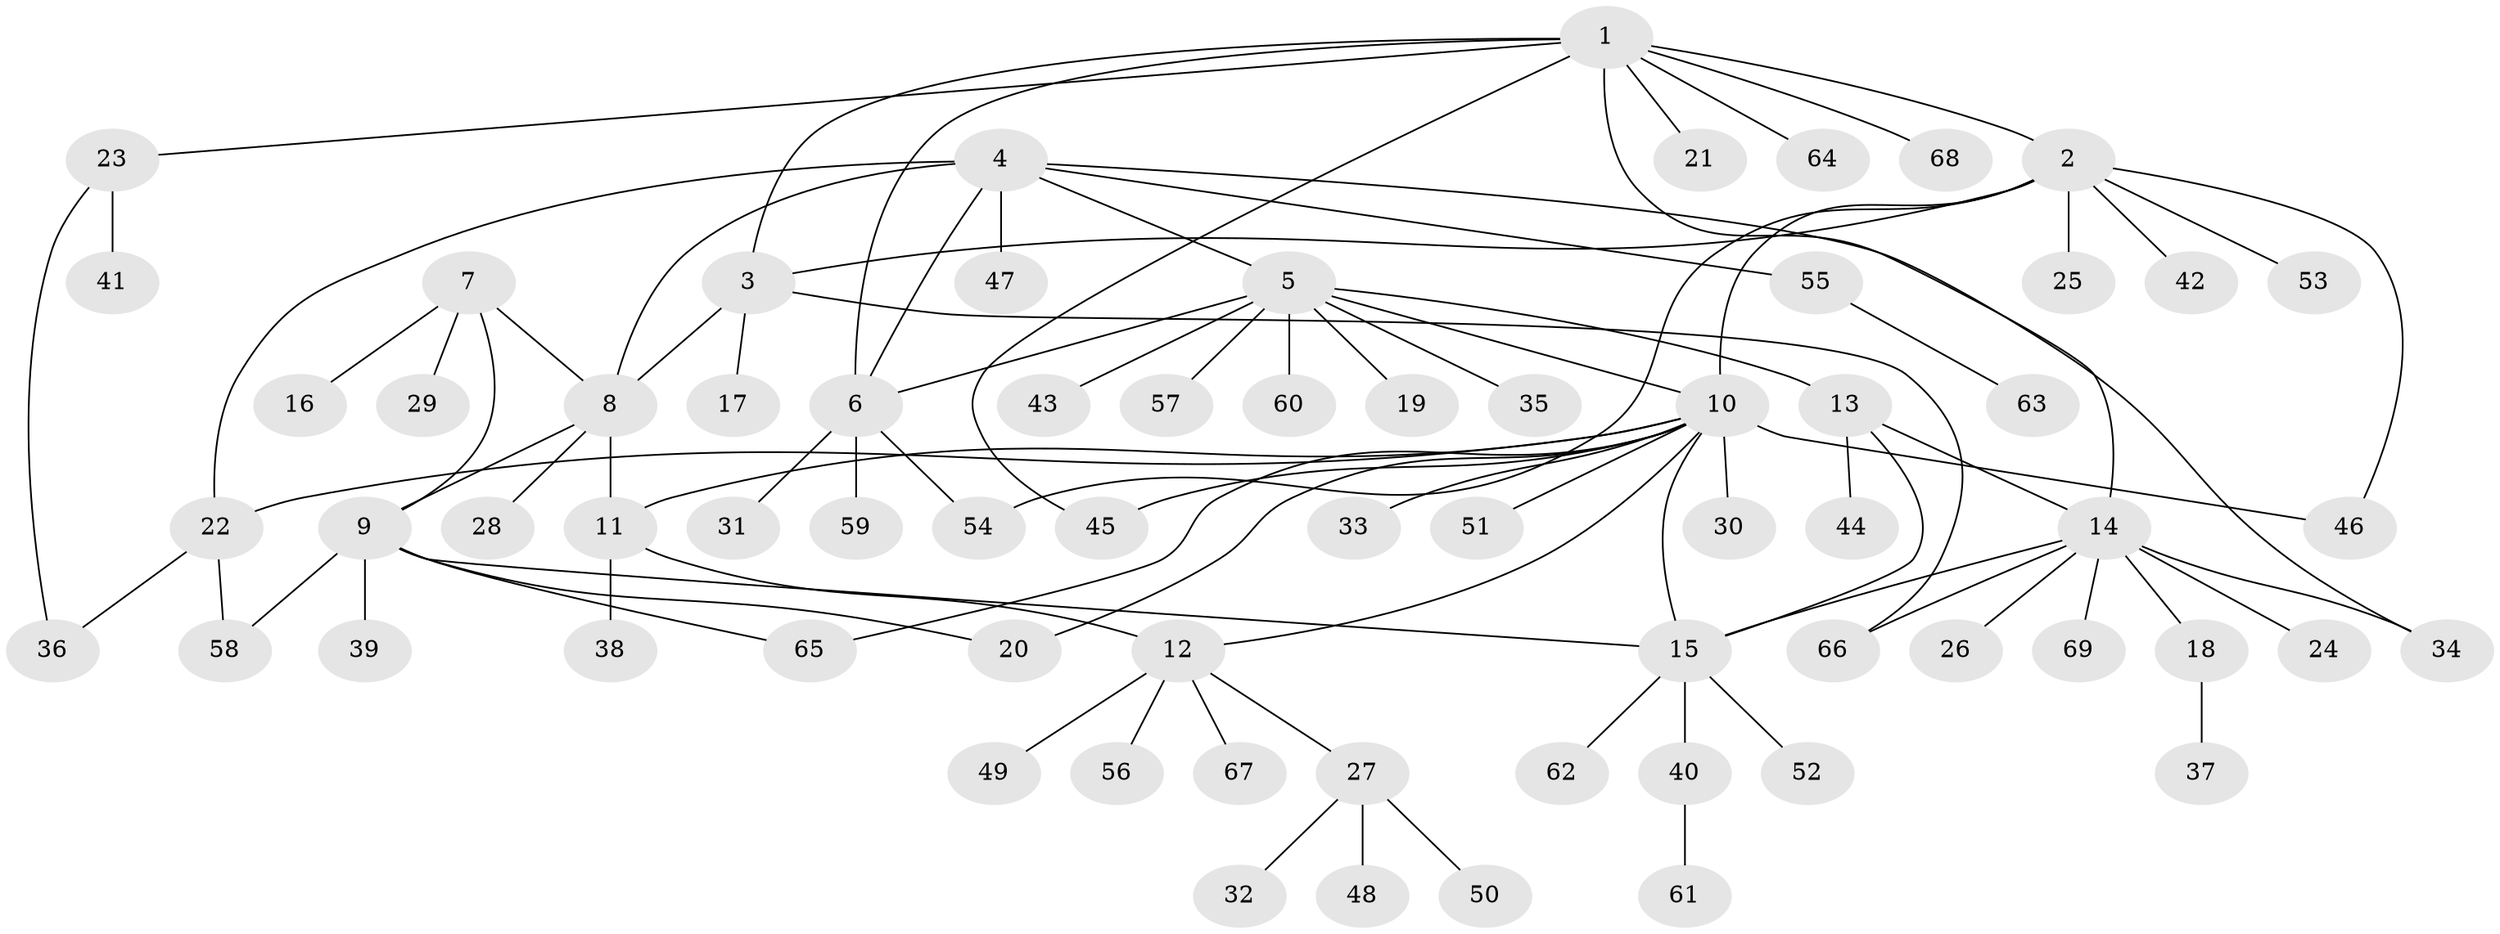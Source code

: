 // coarse degree distribution, {1: 0.7647058823529411, 4: 0.08823529411764706, 12: 0.029411764705882353, 8: 0.029411764705882353, 2: 0.058823529411764705, 16: 0.029411764705882353}
// Generated by graph-tools (version 1.1) at 2025/58/03/04/25 21:58:36]
// undirected, 69 vertices, 89 edges
graph export_dot {
graph [start="1"]
  node [color=gray90,style=filled];
  1;
  2;
  3;
  4;
  5;
  6;
  7;
  8;
  9;
  10;
  11;
  12;
  13;
  14;
  15;
  16;
  17;
  18;
  19;
  20;
  21;
  22;
  23;
  24;
  25;
  26;
  27;
  28;
  29;
  30;
  31;
  32;
  33;
  34;
  35;
  36;
  37;
  38;
  39;
  40;
  41;
  42;
  43;
  44;
  45;
  46;
  47;
  48;
  49;
  50;
  51;
  52;
  53;
  54;
  55;
  56;
  57;
  58;
  59;
  60;
  61;
  62;
  63;
  64;
  65;
  66;
  67;
  68;
  69;
  1 -- 2;
  1 -- 3;
  1 -- 6;
  1 -- 14;
  1 -- 21;
  1 -- 23;
  1 -- 45;
  1 -- 64;
  1 -- 68;
  2 -- 3;
  2 -- 10;
  2 -- 25;
  2 -- 42;
  2 -- 46;
  2 -- 53;
  2 -- 54;
  3 -- 8;
  3 -- 17;
  3 -- 66;
  4 -- 5;
  4 -- 6;
  4 -- 8;
  4 -- 22;
  4 -- 34;
  4 -- 47;
  4 -- 55;
  5 -- 6;
  5 -- 10;
  5 -- 13;
  5 -- 19;
  5 -- 35;
  5 -- 43;
  5 -- 57;
  5 -- 60;
  6 -- 31;
  6 -- 54;
  6 -- 59;
  7 -- 8;
  7 -- 9;
  7 -- 16;
  7 -- 29;
  8 -- 9;
  8 -- 11;
  8 -- 28;
  9 -- 15;
  9 -- 20;
  9 -- 39;
  9 -- 58;
  9 -- 65;
  10 -- 11;
  10 -- 12;
  10 -- 15;
  10 -- 20;
  10 -- 22;
  10 -- 30;
  10 -- 33;
  10 -- 45;
  10 -- 46;
  10 -- 51;
  10 -- 65;
  11 -- 12;
  11 -- 38;
  12 -- 27;
  12 -- 49;
  12 -- 56;
  12 -- 67;
  13 -- 14;
  13 -- 15;
  13 -- 44;
  14 -- 15;
  14 -- 18;
  14 -- 24;
  14 -- 26;
  14 -- 34;
  14 -- 66;
  14 -- 69;
  15 -- 40;
  15 -- 52;
  15 -- 62;
  18 -- 37;
  22 -- 36;
  22 -- 58;
  23 -- 36;
  23 -- 41;
  27 -- 32;
  27 -- 48;
  27 -- 50;
  40 -- 61;
  55 -- 63;
}
